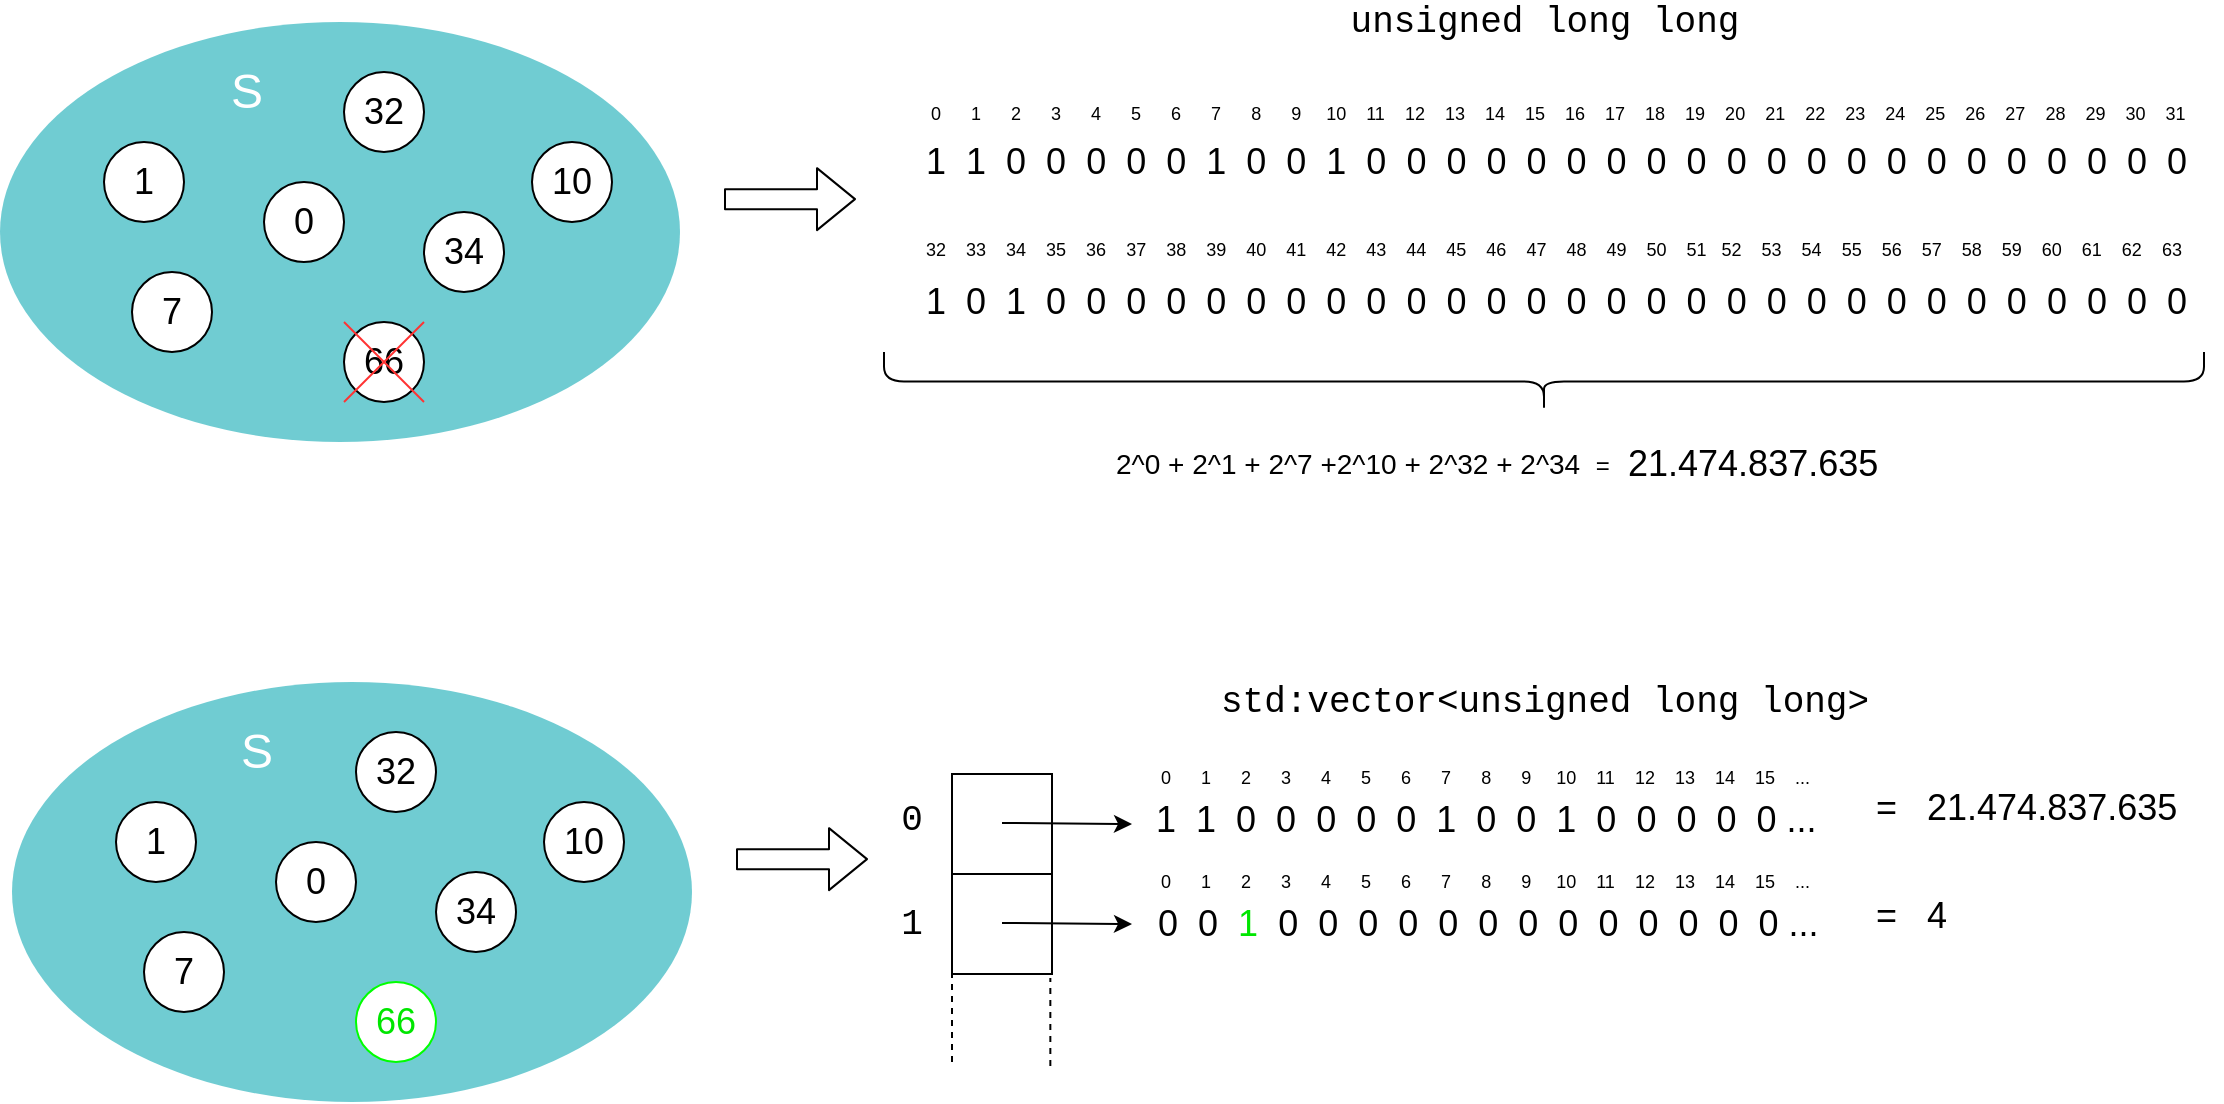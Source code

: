 <mxfile version="12.9.13" type="device"><diagram id="3228e29e-7158-1315-38df-8450db1d8a1d" name="Page-1"><mxGraphModel dx="1899" dy="1247" grid="1" gridSize="10" guides="1" tooltips="1" connect="1" arrows="1" fold="1" page="1" pageScale="1" pageWidth="1169" pageHeight="827" background="#ffffff" math="0" shadow="0"><root><mxCell id="0"/><mxCell id="1" parent="0"/><mxCell id="21532" value="" style="ellipse;fillColor=#12AAB5;opacity=60;strokeColor=none;html=1;fontColor=#FFFFFF;" parent="1" vertex="1"><mxGeometry x="14" y="50" width="340" height="210" as="geometry"/></mxCell><mxCell id="21534" value="S" style="text;fontSize=24;align=center;verticalAlign=middle;html=1;fontColor=#FFFFFF;" parent="1" vertex="1"><mxGeometry x="42" y="50" width="190" height="70" as="geometry"/></mxCell><mxCell id="YoEbji7SJJN7wVPEPP6z-21550" value="" style="shape=flexArrow;endArrow=classic;html=1;" parent="1" edge="1"><mxGeometry width="50" height="50" relative="1" as="geometry"><mxPoint x="376" y="138.57" as="sourcePoint"/><mxPoint x="442" y="138.57" as="targetPoint"/></mxGeometry></mxCell><mxCell id="YoEbji7SJJN7wVPEPP6z-21560" value="&lt;font style=&quot;font-size: 18px&quot;&gt;1&amp;nbsp; 1&lt;/font&gt;&lt;span style=&quot;font-size: 18px&quot;&gt;&amp;nbsp; 0&lt;/span&gt;&lt;span style=&quot;font-size: 18px&quot;&gt;&amp;nbsp; 0&lt;/span&gt;&lt;span style=&quot;font-size: 18px&quot;&gt;&amp;nbsp; 0&lt;/span&gt;&lt;span style=&quot;font-size: 18px&quot;&gt;&amp;nbsp; 0&lt;/span&gt;&lt;span style=&quot;font-size: 18px&quot;&gt;&amp;nbsp; 0&lt;/span&gt;&lt;span style=&quot;font-size: 18px&quot;&gt;&amp;nbsp; 1&lt;/span&gt;&lt;span style=&quot;font-size: 18px&quot;&gt;&amp;nbsp; 0&lt;/span&gt;&lt;span style=&quot;font-size: 18px&quot;&gt;&amp;nbsp; 0&lt;/span&gt;&lt;span style=&quot;font-size: 18px&quot;&gt;&amp;nbsp; 1&lt;/span&gt;&lt;span style=&quot;font-size: 18px&quot;&gt;&amp;nbsp; 0&lt;/span&gt;&lt;span style=&quot;font-size: 18px&quot;&gt;&amp;nbsp; 0&lt;/span&gt;&lt;span style=&quot;font-size: 18px&quot;&gt;&amp;nbsp; 0&lt;/span&gt;&lt;span style=&quot;font-size: 18px&quot;&gt;&amp;nbsp; 0&lt;/span&gt;&lt;span style=&quot;font-size: 18px&quot;&gt;&amp;nbsp; 0&lt;/span&gt;&lt;span style=&quot;font-size: 18px&quot;&gt;&amp;nbsp; 0&lt;/span&gt;&lt;span style=&quot;font-size: 18px&quot;&gt;&amp;nbsp; 0&lt;/span&gt;&lt;span style=&quot;font-size: 18px&quot;&gt;&amp;nbsp; 0&lt;/span&gt;&lt;span style=&quot;font-size: 18px&quot;&gt;&amp;nbsp; 0&lt;/span&gt;&lt;span style=&quot;font-size: 18px&quot;&gt;&amp;nbsp; 0&lt;/span&gt;&lt;span style=&quot;font-size: 18px&quot;&gt;&amp;nbsp; 0&lt;/span&gt;&lt;span style=&quot;font-size: 18px&quot;&gt;&amp;nbsp; 0&lt;/span&gt;&lt;span style=&quot;font-size: 18px&quot;&gt;&amp;nbsp; 0&lt;/span&gt;&lt;span style=&quot;font-size: 18px&quot;&gt;&amp;nbsp; 0&lt;/span&gt;&lt;span style=&quot;font-size: 18px&quot;&gt;&amp;nbsp; 0&lt;/span&gt;&lt;span style=&quot;font-size: 18px&quot;&gt;&amp;nbsp; 0&lt;/span&gt;&lt;span style=&quot;font-size: 18px&quot;&gt;&amp;nbsp; 0&lt;/span&gt;&lt;span style=&quot;font-size: 18px&quot;&gt;&amp;nbsp; 0&lt;/span&gt;&lt;span style=&quot;font-size: 18px&quot;&gt;&amp;nbsp; 0&lt;/span&gt;&lt;span style=&quot;font-size: 18px&quot;&gt;&amp;nbsp; 0&lt;/span&gt;&lt;span style=&quot;font-size: 18px&quot;&gt;&amp;nbsp; 0&lt;/span&gt;" style="text;html=1;strokeColor=none;fillColor=none;align=left;verticalAlign=middle;whiteSpace=wrap;rounded=0;fontSize=16;" parent="1" vertex="1"><mxGeometry x="475" y="110" width="635" height="20" as="geometry"/></mxCell><mxCell id="YoEbji7SJJN7wVPEPP6z-21563" value="&lt;font style=&quot;font-size: 9px&quot;&gt;&amp;nbsp;0&amp;nbsp; &amp;nbsp; &amp;nbsp; 1&amp;nbsp; &amp;nbsp; &amp;nbsp; 2&amp;nbsp; &amp;nbsp; &amp;nbsp; 3&amp;nbsp; &amp;nbsp; &amp;nbsp; 4&amp;nbsp; &amp;nbsp; &amp;nbsp; 5&amp;nbsp; &amp;nbsp; &amp;nbsp; 6&amp;nbsp; &amp;nbsp; &amp;nbsp; 7&amp;nbsp; &amp;nbsp; &amp;nbsp; 8&amp;nbsp; &amp;nbsp; &amp;nbsp; 9&amp;nbsp; &amp;nbsp; &amp;nbsp;10&amp;nbsp; &amp;nbsp; 11&amp;nbsp; &amp;nbsp; 12&amp;nbsp; &amp;nbsp; 13&amp;nbsp; &amp;nbsp; 14&amp;nbsp; &amp;nbsp; 15&amp;nbsp; &amp;nbsp; 16&lt;/font&gt;&lt;span style=&quot;font-size: 9px&quot;&gt;&amp;nbsp; &amp;nbsp; 17&lt;/span&gt;&lt;span style=&quot;font-size: 9px&quot;&gt;&amp;nbsp; &amp;nbsp; 18&amp;nbsp; &amp;nbsp; 19&amp;nbsp; &amp;nbsp; 20&lt;/span&gt;&lt;span style=&quot;font-size: 9px&quot;&gt;&amp;nbsp; &amp;nbsp; 21&lt;/span&gt;&lt;span style=&quot;font-size: 9px&quot;&gt;&amp;nbsp; &amp;nbsp; 22&lt;/span&gt;&lt;span style=&quot;font-size: 9px&quot;&gt;&amp;nbsp; &amp;nbsp; 23&lt;/span&gt;&lt;span style=&quot;font-size: 9px&quot;&gt;&amp;nbsp; &amp;nbsp; 24&lt;/span&gt;&lt;span style=&quot;font-size: 9px&quot;&gt;&amp;nbsp; &amp;nbsp; 25&lt;/span&gt;&lt;span style=&quot;font-size: 9px&quot;&gt;&amp;nbsp; &amp;nbsp; 26&lt;/span&gt;&lt;span style=&quot;font-size: 9px&quot;&gt;&amp;nbsp; &amp;nbsp; 27&lt;/span&gt;&lt;span style=&quot;font-size: 9px&quot;&gt;&amp;nbsp; &amp;nbsp; 28&lt;/span&gt;&lt;span style=&quot;font-size: 9px&quot;&gt;&amp;nbsp; &amp;nbsp; 29&lt;/span&gt;&lt;span style=&quot;font-size: 9px&quot;&gt;&amp;nbsp; &amp;nbsp; 30&lt;/span&gt;&lt;span style=&quot;font-size: 9px&quot;&gt;&amp;nbsp; &amp;nbsp; 31&lt;/span&gt;" style="text;html=1;strokeColor=none;fillColor=none;align=left;verticalAlign=middle;whiteSpace=wrap;rounded=0;" parent="1" vertex="1"><mxGeometry x="475" y="85" width="642" height="20" as="geometry"/></mxCell><mxCell id="DJ05_CDOO7-6j4-YWmin-21534" value="&lt;font style=&quot;font-size: 18px&quot;&gt;1&amp;nbsp; 0&lt;/font&gt;&lt;span style=&quot;font-size: 18px&quot;&gt;&amp;nbsp; 1&lt;/span&gt;&lt;span style=&quot;font-size: 18px&quot;&gt;&amp;nbsp; 0&lt;/span&gt;&lt;span style=&quot;font-size: 18px&quot;&gt;&amp;nbsp; 0&lt;/span&gt;&lt;span style=&quot;font-size: 18px&quot;&gt;&amp;nbsp; 0&lt;/span&gt;&lt;span style=&quot;font-size: 18px&quot;&gt;&amp;nbsp; 0&lt;/span&gt;&lt;span style=&quot;font-size: 18px&quot;&gt;&amp;nbsp; 0&lt;/span&gt;&lt;span style=&quot;font-size: 18px&quot;&gt;&amp;nbsp; 0&lt;/span&gt;&lt;span style=&quot;font-size: 18px&quot;&gt;&amp;nbsp; 0&lt;/span&gt;&lt;span style=&quot;font-size: 18px&quot;&gt;&amp;nbsp; 0&lt;/span&gt;&lt;span style=&quot;font-size: 18px&quot;&gt;&amp;nbsp; 0&lt;/span&gt;&lt;span style=&quot;font-size: 18px&quot;&gt;&amp;nbsp; 0&lt;/span&gt;&lt;span style=&quot;font-size: 18px&quot;&gt;&amp;nbsp; 0&lt;/span&gt;&lt;span style=&quot;font-size: 18px&quot;&gt;&amp;nbsp; 0&lt;/span&gt;&lt;span style=&quot;font-size: 18px&quot;&gt;&amp;nbsp; 0&lt;/span&gt;&lt;span style=&quot;font-size: 18px&quot;&gt;&amp;nbsp; 0&lt;/span&gt;&lt;span style=&quot;font-size: 18px&quot;&gt;&amp;nbsp; 0&lt;/span&gt;&lt;span style=&quot;font-size: 18px&quot;&gt;&amp;nbsp; 0&lt;/span&gt;&lt;span style=&quot;font-size: 18px&quot;&gt;&amp;nbsp; 0&lt;/span&gt;&lt;span style=&quot;font-size: 18px&quot;&gt;&amp;nbsp; 0&lt;/span&gt;&lt;span style=&quot;font-size: 18px&quot;&gt;&amp;nbsp; 0&lt;/span&gt;&lt;span style=&quot;font-size: 18px&quot;&gt;&amp;nbsp; 0&lt;/span&gt;&lt;span style=&quot;font-size: 18px&quot;&gt;&amp;nbsp; 0&lt;/span&gt;&lt;span style=&quot;font-size: 18px&quot;&gt;&amp;nbsp; 0&lt;/span&gt;&lt;span style=&quot;font-size: 18px&quot;&gt;&amp;nbsp; 0&lt;/span&gt;&lt;span style=&quot;font-size: 18px&quot;&gt;&amp;nbsp; 0&lt;/span&gt;&lt;span style=&quot;font-size: 18px&quot;&gt;&amp;nbsp; 0&lt;/span&gt;&lt;span style=&quot;font-size: 18px&quot;&gt;&amp;nbsp; 0&lt;/span&gt;&lt;span style=&quot;font-size: 18px&quot;&gt;&amp;nbsp; 0&lt;/span&gt;&lt;span style=&quot;font-size: 18px&quot;&gt;&amp;nbsp; 0&lt;/span&gt;&lt;span style=&quot;font-size: 18px&quot;&gt;&amp;nbsp; 0&lt;/span&gt;" style="text;html=1;strokeColor=none;fillColor=none;align=left;verticalAlign=middle;whiteSpace=wrap;rounded=0;fontSize=16;" vertex="1" parent="1"><mxGeometry x="475" y="180" width="645" height="20" as="geometry"/></mxCell><mxCell id="DJ05_CDOO7-6j4-YWmin-21535" value="&lt;font style=&quot;font-size: 9px&quot;&gt;32&amp;nbsp; &amp;nbsp; 33&amp;nbsp; &amp;nbsp; 34&amp;nbsp; &amp;nbsp; 35&amp;nbsp; &amp;nbsp; 36&amp;nbsp; &amp;nbsp; 37&amp;nbsp; &amp;nbsp; 38&amp;nbsp; &amp;nbsp; 39&amp;nbsp; &amp;nbsp; 40&amp;nbsp; &amp;nbsp; 41&amp;nbsp;&amp;nbsp; &amp;nbsp;42&amp;nbsp; &amp;nbsp; 43&amp;nbsp; &amp;nbsp; 44&amp;nbsp; &amp;nbsp; 45&amp;nbsp; &amp;nbsp; 46&amp;nbsp; &amp;nbsp; 47&amp;nbsp; &amp;nbsp; 48&lt;/font&gt;&lt;span style=&quot;font-size: 9px&quot;&gt;&amp;nbsp; &amp;nbsp; 49&amp;nbsp; &amp;nbsp; 50&lt;/span&gt;&lt;span style=&quot;font-size: 9px&quot;&gt;&amp;nbsp; &amp;nbsp; 51&amp;nbsp; &amp;nbsp;52&amp;nbsp; &amp;nbsp; 53&lt;/span&gt;&lt;span style=&quot;font-size: 9px&quot;&gt;&amp;nbsp; &amp;nbsp; 54&lt;/span&gt;&lt;span style=&quot;font-size: 9px&quot;&gt;&amp;nbsp; &amp;nbsp; 55&lt;/span&gt;&lt;span style=&quot;font-size: 9px&quot;&gt;&amp;nbsp; &amp;nbsp; 56&lt;/span&gt;&lt;span style=&quot;font-size: 9px&quot;&gt;&amp;nbsp; &amp;nbsp; 57&lt;/span&gt;&lt;span style=&quot;font-size: 9px&quot;&gt;&amp;nbsp; &amp;nbsp; 58&lt;/span&gt;&lt;span style=&quot;font-size: 9px&quot;&gt;&amp;nbsp; &amp;nbsp; 59&lt;/span&gt;&lt;span style=&quot;font-size: 9px&quot;&gt;&amp;nbsp; &amp;nbsp; 60&lt;/span&gt;&lt;span style=&quot;font-size: 9px&quot;&gt;&amp;nbsp; &amp;nbsp; 61&lt;/span&gt;&lt;span style=&quot;font-size: 9px&quot;&gt;&amp;nbsp; &amp;nbsp; 62&amp;nbsp;&lt;/span&gt;&lt;span style=&quot;font-size: 9px&quot;&gt;&amp;nbsp; &amp;nbsp;63&lt;/span&gt;&lt;span style=&quot;font-size: 9px&quot;&gt;&amp;nbsp;&lt;/span&gt;" style="text;html=1;strokeColor=none;fillColor=none;align=left;verticalAlign=middle;whiteSpace=wrap;rounded=0;" vertex="1" parent="1"><mxGeometry x="475" y="153" width="642" height="20" as="geometry"/></mxCell><mxCell id="DJ05_CDOO7-6j4-YWmin-21536" value="&lt;font style=&quot;font-size: 18px&quot;&gt;7&lt;/font&gt;" style="ellipse;whiteSpace=wrap;html=1;aspect=fixed;" vertex="1" parent="1"><mxGeometry x="80" y="175" width="40" height="40" as="geometry"/></mxCell><mxCell id="DJ05_CDOO7-6j4-YWmin-21538" value="&lt;font style=&quot;font-size: 18px&quot;&gt;1&lt;/font&gt;" style="ellipse;whiteSpace=wrap;html=1;aspect=fixed;" vertex="1" parent="1"><mxGeometry x="66" y="110" width="40" height="40" as="geometry"/></mxCell><mxCell id="DJ05_CDOO7-6j4-YWmin-21539" value="&lt;font style=&quot;font-size: 18px&quot;&gt;10&lt;/font&gt;" style="ellipse;whiteSpace=wrap;html=1;aspect=fixed;" vertex="1" parent="1"><mxGeometry x="280" y="110" width="40" height="40" as="geometry"/></mxCell><mxCell id="DJ05_CDOO7-6j4-YWmin-21540" value="&lt;font style=&quot;font-size: 18px&quot;&gt;34&lt;/font&gt;" style="ellipse;whiteSpace=wrap;html=1;aspect=fixed;" vertex="1" parent="1"><mxGeometry x="226" y="145" width="40" height="40" as="geometry"/></mxCell><mxCell id="DJ05_CDOO7-6j4-YWmin-21541" value="&lt;font style=&quot;font-size: 18px&quot;&gt;0&lt;/font&gt;" style="ellipse;whiteSpace=wrap;html=1;aspect=fixed;" vertex="1" parent="1"><mxGeometry x="146" y="130" width="40" height="40" as="geometry"/></mxCell><mxCell id="DJ05_CDOO7-6j4-YWmin-21542" value="&lt;font style=&quot;font-size: 18px&quot;&gt;32&lt;/font&gt;" style="ellipse;whiteSpace=wrap;html=1;aspect=fixed;" vertex="1" parent="1"><mxGeometry x="186" y="75" width="40" height="40" as="geometry"/></mxCell><mxCell id="DJ05_CDOO7-6j4-YWmin-21543" value="" style="shape=curlyBracket;whiteSpace=wrap;html=1;rounded=1;rotation=-90;size=0.509;" vertex="1" parent="1"><mxGeometry x="771" y="-100" width="30" height="660" as="geometry"/></mxCell><UserObject label="&lt;font style=&quot;font-size: 18px&quot;&gt;21.474.837.635&lt;/font&gt;" link="21.474.837.507" id="DJ05_CDOO7-6j4-YWmin-21544"><mxCell style="text;whiteSpace=wrap;html=1;" vertex="1" parent="1"><mxGeometry x="826" y="254" width="112.5" height="30" as="geometry"/></mxCell></UserObject><mxCell id="DJ05_CDOO7-6j4-YWmin-21545" value="&lt;font style=&quot;font-family: &amp;#34;helvetica&amp;#34; ; font-style: normal ; font-weight: 400 ; letter-spacing: normal ; text-align: left ; text-indent: 0px ; text-transform: none ; word-spacing: 0px ; font-size: 14px&quot;&gt;2^0 + 2^1 + 2^7 +2^10 + 2^32 + 2^34&lt;/font&gt;&lt;font style=&quot;font-family: &amp;#34;helvetica&amp;#34; ; font-style: normal ; font-weight: 400 ; letter-spacing: normal ; text-align: left ; text-indent: 0px ; text-transform: none ; word-spacing: 0px ; font-size: 14px&quot;&gt;&lt;span&gt;&amp;nbsp; &lt;/span&gt;&lt;/font&gt;&lt;font style=&quot;font-family: &amp;#34;helvetica&amp;#34; ; font-size: 12px ; font-style: normal ; font-weight: 400 ; letter-spacing: normal ; text-align: left ; text-indent: 0px ; text-transform: none ; word-spacing: 0px&quot;&gt;=&lt;/font&gt;" style="text;whiteSpace=wrap;html=1;fontSize=16;" vertex="1" parent="1"><mxGeometry x="570" y="254" width="256" height="30" as="geometry"/></mxCell><mxCell id="DJ05_CDOO7-6j4-YWmin-21546" value="&lt;font face=&quot;Courier New&quot; style=&quot;font-size: 18px&quot;&gt;unsigned long long&lt;/font&gt;" style="text;html=1;strokeColor=none;fillColor=none;align=center;verticalAlign=middle;whiteSpace=wrap;rounded=0;" vertex="1" parent="1"><mxGeometry x="682.75" y="40" width="206.5" height="20" as="geometry"/></mxCell><mxCell id="DJ05_CDOO7-6j4-YWmin-21547" value="&lt;font style=&quot;font-size: 18px&quot;&gt;66&lt;/font&gt;" style="ellipse;whiteSpace=wrap;html=1;aspect=fixed;" vertex="1" parent="1"><mxGeometry x="186" y="200" width="40" height="40" as="geometry"/></mxCell><mxCell id="DJ05_CDOO7-6j4-YWmin-21549" value="" style="endArrow=none;html=1;fillColor=#FF3333;strokeColor=#FF3333;" edge="1" parent="1"><mxGeometry width="50" height="50" relative="1" as="geometry"><mxPoint x="186" y="240" as="sourcePoint"/><mxPoint x="226" y="200" as="targetPoint"/></mxGeometry></mxCell><mxCell id="DJ05_CDOO7-6j4-YWmin-21551" value="" style="endArrow=none;html=1;strokeColor=#FF3333;" edge="1" parent="1"><mxGeometry width="50" height="50" relative="1" as="geometry"><mxPoint x="226" y="240" as="sourcePoint"/><mxPoint x="186" y="200" as="targetPoint"/></mxGeometry></mxCell><mxCell id="DJ05_CDOO7-6j4-YWmin-21552" value="" style="ellipse;fillColor=#12AAB5;opacity=60;strokeColor=none;html=1;fontColor=#FFFFFF;" vertex="1" parent="1"><mxGeometry x="20" y="380" width="340" height="210" as="geometry"/></mxCell><mxCell id="DJ05_CDOO7-6j4-YWmin-21553" value="S" style="text;fontSize=24;align=center;verticalAlign=middle;html=1;fontColor=#FFFFFF;" vertex="1" parent="1"><mxGeometry x="47" y="380" width="190" height="70" as="geometry"/></mxCell><mxCell id="DJ05_CDOO7-6j4-YWmin-21554" value="" style="shape=flexArrow;endArrow=classic;html=1;" edge="1" parent="1"><mxGeometry width="50" height="50" relative="1" as="geometry"><mxPoint x="382" y="468.57" as="sourcePoint"/><mxPoint x="448" y="468.57" as="targetPoint"/></mxGeometry></mxCell><mxCell id="DJ05_CDOO7-6j4-YWmin-21557" value="&lt;font style=&quot;font-size: 18px&quot;&gt;7&lt;/font&gt;" style="ellipse;whiteSpace=wrap;html=1;aspect=fixed;" vertex="1" parent="1"><mxGeometry x="86" y="505" width="40" height="40" as="geometry"/></mxCell><mxCell id="DJ05_CDOO7-6j4-YWmin-21558" value="&lt;font style=&quot;font-size: 18px&quot;&gt;1&lt;/font&gt;" style="ellipse;whiteSpace=wrap;html=1;aspect=fixed;" vertex="1" parent="1"><mxGeometry x="72" y="440" width="40" height="40" as="geometry"/></mxCell><mxCell id="DJ05_CDOO7-6j4-YWmin-21559" value="&lt;font style=&quot;font-size: 18px&quot;&gt;10&lt;/font&gt;" style="ellipse;whiteSpace=wrap;html=1;aspect=fixed;" vertex="1" parent="1"><mxGeometry x="286" y="440" width="40" height="40" as="geometry"/></mxCell><mxCell id="DJ05_CDOO7-6j4-YWmin-21560" value="&lt;font style=&quot;font-size: 18px&quot;&gt;34&lt;/font&gt;" style="ellipse;whiteSpace=wrap;html=1;aspect=fixed;" vertex="1" parent="1"><mxGeometry x="232" y="475" width="40" height="40" as="geometry"/></mxCell><mxCell id="DJ05_CDOO7-6j4-YWmin-21561" value="&lt;font style=&quot;font-size: 18px&quot;&gt;0&lt;/font&gt;" style="ellipse;whiteSpace=wrap;html=1;aspect=fixed;" vertex="1" parent="1"><mxGeometry x="152" y="460" width="40" height="40" as="geometry"/></mxCell><mxCell id="DJ05_CDOO7-6j4-YWmin-21562" value="&lt;font style=&quot;font-size: 18px&quot;&gt;32&lt;/font&gt;" style="ellipse;whiteSpace=wrap;html=1;aspect=fixed;" vertex="1" parent="1"><mxGeometry x="192" y="405" width="40" height="40" as="geometry"/></mxCell><mxCell id="DJ05_CDOO7-6j4-YWmin-21567" value="&lt;font style=&quot;font-size: 18px&quot; color=&quot;#00e600&quot;&gt;66&lt;/font&gt;" style="ellipse;whiteSpace=wrap;html=1;aspect=fixed;strokeColor=#00FF00;" vertex="1" parent="1"><mxGeometry x="192" y="530" width="40" height="40" as="geometry"/></mxCell><mxCell id="DJ05_CDOO7-6j4-YWmin-21570" value="&lt;font style=&quot;font-size: 18px&quot;&gt;1&amp;nbsp; 1&lt;/font&gt;&lt;span style=&quot;font-size: 18px&quot;&gt;&amp;nbsp; 0&lt;/span&gt;&lt;span style=&quot;font-size: 18px&quot;&gt;&amp;nbsp; 0&lt;/span&gt;&lt;span style=&quot;font-size: 18px&quot;&gt;&amp;nbsp; 0&lt;/span&gt;&lt;span style=&quot;font-size: 18px&quot;&gt;&amp;nbsp; 0&lt;/span&gt;&lt;span style=&quot;font-size: 18px&quot;&gt;&amp;nbsp; 0&lt;/span&gt;&lt;span style=&quot;font-size: 18px&quot;&gt;&amp;nbsp; 1&lt;/span&gt;&lt;span style=&quot;font-size: 18px&quot;&gt;&amp;nbsp; 0&lt;/span&gt;&lt;span style=&quot;font-size: 18px&quot;&gt;&amp;nbsp; 0&lt;/span&gt;&lt;span style=&quot;font-size: 18px&quot;&gt;&amp;nbsp; 1&lt;/span&gt;&lt;span style=&quot;font-size: 18px&quot;&gt;&amp;nbsp; 0&lt;/span&gt;&lt;span style=&quot;font-size: 18px&quot;&gt;&amp;nbsp; 0&lt;/span&gt;&lt;span style=&quot;font-size: 18px&quot;&gt;&amp;nbsp; 0&lt;/span&gt;&lt;span style=&quot;font-size: 18px&quot;&gt;&amp;nbsp; 0&lt;/span&gt;&lt;span style=&quot;font-size: 18px&quot;&gt;&amp;nbsp; 0&amp;nbsp;&lt;/span&gt;&lt;span style=&quot;font-size: 18px&quot;&gt;...&lt;/span&gt;" style="text;html=1;strokeColor=none;fillColor=none;align=left;verticalAlign=middle;whiteSpace=wrap;rounded=0;fontSize=16;" vertex="1" parent="1"><mxGeometry x="590" y="439" width="535" height="20" as="geometry"/></mxCell><mxCell id="DJ05_CDOO7-6j4-YWmin-21571" value="&lt;font style=&quot;font-size: 9px&quot;&gt;&amp;nbsp;0&amp;nbsp; &amp;nbsp; &amp;nbsp; 1&amp;nbsp; &amp;nbsp; &amp;nbsp; 2&amp;nbsp; &amp;nbsp; &amp;nbsp; 3&amp;nbsp; &amp;nbsp; &amp;nbsp; 4&amp;nbsp; &amp;nbsp; &amp;nbsp; 5&amp;nbsp; &amp;nbsp; &amp;nbsp; 6&amp;nbsp; &amp;nbsp; &amp;nbsp; 7&amp;nbsp; &amp;nbsp; &amp;nbsp; 8&amp;nbsp; &amp;nbsp; &amp;nbsp; 9&amp;nbsp; &amp;nbsp; &amp;nbsp;10&amp;nbsp; &amp;nbsp; 11&amp;nbsp; &amp;nbsp; 12&amp;nbsp; &amp;nbsp; 13&amp;nbsp; &amp;nbsp; 14&amp;nbsp; &amp;nbsp; 15&lt;/font&gt;&lt;span style=&quot;font-size: 9px&quot;&gt;&amp;nbsp; &amp;nbsp; ...&lt;/span&gt;" style="text;html=1;strokeColor=none;fillColor=none;align=left;verticalAlign=middle;whiteSpace=wrap;rounded=0;" vertex="1" parent="1"><mxGeometry x="590" y="417" width="535" height="20" as="geometry"/></mxCell><mxCell id="DJ05_CDOO7-6j4-YWmin-21580" value="&lt;font style=&quot;font-size: 18px&quot;&gt;0&amp;nbsp; 0&lt;/font&gt;&lt;span style=&quot;font-size: 18px&quot;&gt;&amp;nbsp; &lt;font color=&quot;#00e600&quot;&gt;1&lt;/font&gt;&lt;/span&gt;&lt;span style=&quot;font-size: 18px&quot;&gt;&amp;nbsp; 0&lt;/span&gt;&lt;span style=&quot;font-size: 18px&quot;&gt;&amp;nbsp; 0&lt;/span&gt;&lt;span style=&quot;font-size: 18px&quot;&gt;&amp;nbsp; 0&lt;/span&gt;&lt;span style=&quot;font-size: 18px&quot;&gt;&amp;nbsp; 0&lt;/span&gt;&lt;span style=&quot;font-size: 18px&quot;&gt;&amp;nbsp; 0&lt;/span&gt;&lt;span style=&quot;font-size: 18px&quot;&gt;&amp;nbsp; 0&lt;/span&gt;&lt;span style=&quot;font-size: 18px&quot;&gt;&amp;nbsp; 0&lt;/span&gt;&lt;span style=&quot;font-size: 18px&quot;&gt;&amp;nbsp; 0&lt;/span&gt;&lt;span style=&quot;font-size: 18px&quot;&gt;&amp;nbsp; 0&lt;/span&gt;&lt;span style=&quot;font-size: 18px&quot;&gt;&amp;nbsp; 0&lt;/span&gt;&lt;span style=&quot;font-size: 18px&quot;&gt;&amp;nbsp; 0&lt;/span&gt;&lt;span style=&quot;font-size: 18px&quot;&gt;&amp;nbsp; 0&lt;/span&gt;&lt;span style=&quot;font-size: 18px&quot;&gt;&amp;nbsp; 0&lt;/span&gt;&lt;span style=&quot;font-size: 18px&quot;&gt;&amp;nbsp;&lt;/span&gt;&lt;span style=&quot;font-size: 18px&quot;&gt;...&lt;/span&gt;" style="text;html=1;strokeColor=none;fillColor=none;align=left;verticalAlign=middle;whiteSpace=wrap;rounded=0;fontSize=16;" vertex="1" parent="1"><mxGeometry x="591" y="491" width="534" height="20" as="geometry"/></mxCell><mxCell id="DJ05_CDOO7-6j4-YWmin-21583" value="" style="whiteSpace=wrap;html=1;aspect=fixed;" vertex="1" parent="1"><mxGeometry x="490" y="476" width="50" height="50" as="geometry"/></mxCell><mxCell id="DJ05_CDOO7-6j4-YWmin-21584" value="" style="whiteSpace=wrap;html=1;aspect=fixed;" vertex="1" parent="1"><mxGeometry x="490" y="426" width="50" height="50" as="geometry"/></mxCell><mxCell id="DJ05_CDOO7-6j4-YWmin-21586" value="&lt;font face=&quot;Courier New&quot; style=&quot;font-size: 18px&quot;&gt;std:vector&amp;lt;unsigned long long&amp;gt;&lt;/font&gt;" style="text;html=1;strokeColor=none;fillColor=none;align=center;verticalAlign=middle;whiteSpace=wrap;rounded=0;" vertex="1" parent="1"><mxGeometry x="607.75" y="380" width="356.5" height="20" as="geometry"/></mxCell><mxCell id="DJ05_CDOO7-6j4-YWmin-21587" value="" style="endArrow=classic;html=1;strokeColor=#000000;fillColor=#FF3333;" edge="1" parent="1"><mxGeometry width="50" height="50" relative="1" as="geometry"><mxPoint x="515" y="450.5" as="sourcePoint"/><mxPoint x="580" y="451" as="targetPoint"/></mxGeometry></mxCell><mxCell id="DJ05_CDOO7-6j4-YWmin-21588" value="" style="endArrow=classic;html=1;strokeColor=#000000;fillColor=#FF3333;" edge="1" parent="1"><mxGeometry width="50" height="50" relative="1" as="geometry"><mxPoint x="515" y="500.5" as="sourcePoint"/><mxPoint x="580" y="501" as="targetPoint"/></mxGeometry></mxCell><mxCell id="DJ05_CDOO7-6j4-YWmin-21589" value="&lt;font style=&quot;font-size: 9px&quot;&gt;&amp;nbsp;0&amp;nbsp; &amp;nbsp; &amp;nbsp; 1&amp;nbsp; &amp;nbsp; &amp;nbsp; 2&amp;nbsp; &amp;nbsp; &amp;nbsp; 3&amp;nbsp; &amp;nbsp; &amp;nbsp; 4&amp;nbsp; &amp;nbsp; &amp;nbsp; 5&amp;nbsp; &amp;nbsp; &amp;nbsp; 6&amp;nbsp; &amp;nbsp; &amp;nbsp; 7&amp;nbsp; &amp;nbsp; &amp;nbsp; 8&amp;nbsp; &amp;nbsp; &amp;nbsp; 9&amp;nbsp; &amp;nbsp; &amp;nbsp;10&amp;nbsp; &amp;nbsp; 11&amp;nbsp; &amp;nbsp; 12&amp;nbsp; &amp;nbsp; 13&amp;nbsp; &amp;nbsp; 14&amp;nbsp; &amp;nbsp; 15 &lt;/font&gt;&lt;span style=&quot;font-size: 9px&quot;&gt;&amp;nbsp; &amp;nbsp;...&lt;/span&gt;" style="text;html=1;strokeColor=none;fillColor=none;align=left;verticalAlign=middle;whiteSpace=wrap;rounded=0;" vertex="1" parent="1"><mxGeometry x="590" y="469" width="535" height="20" as="geometry"/></mxCell><mxCell id="DJ05_CDOO7-6j4-YWmin-21593" value="" style="endArrow=none;dashed=1;html=1;strokeColor=#000000;fillColor=#FF3333;entryX=0;entryY=1;entryDx=0;entryDy=0;" edge="1" parent="1" target="DJ05_CDOO7-6j4-YWmin-21583"><mxGeometry width="50" height="50" relative="1" as="geometry"><mxPoint x="490" y="570" as="sourcePoint"/><mxPoint x="540" y="580" as="targetPoint"/></mxGeometry></mxCell><mxCell id="DJ05_CDOO7-6j4-YWmin-21594" value="" style="endArrow=none;dashed=1;html=1;strokeColor=#000000;fillColor=#FF3333;entryX=0;entryY=1;entryDx=0;entryDy=0;" edge="1" parent="1"><mxGeometry width="50" height="50" relative="1" as="geometry"><mxPoint x="539.17" y="572" as="sourcePoint"/><mxPoint x="539.17" y="528" as="targetPoint"/></mxGeometry></mxCell><mxCell id="DJ05_CDOO7-6j4-YWmin-21595" value="&lt;font&gt;&lt;font face=&quot;Courier New&quot; style=&quot;font-size: 18px&quot;&gt;0&lt;/font&gt;&lt;/font&gt;" style="text;html=1;strokeColor=none;fillColor=none;align=center;verticalAlign=middle;whiteSpace=wrap;rounded=0;" vertex="1" parent="1"><mxGeometry x="450" y="439" width="40" height="20" as="geometry"/></mxCell><mxCell id="DJ05_CDOO7-6j4-YWmin-21596" value="&lt;font face=&quot;Courier New&quot; style=&quot;font-size: 18px&quot;&gt;1&lt;/font&gt;" style="text;html=1;strokeColor=none;fillColor=none;align=center;verticalAlign=middle;whiteSpace=wrap;rounded=0;" vertex="1" parent="1"><mxGeometry x="450" y="491" width="40" height="20" as="geometry"/></mxCell><UserObject label="&lt;font style=&quot;font-size: 18px&quot;&gt;=&amp;nbsp; &amp;nbsp;21.474.837.635&lt;/font&gt;" link="21.474.837.507" id="DJ05_CDOO7-6j4-YWmin-21597"><mxCell style="text;whiteSpace=wrap;html=1;" vertex="1" parent="1"><mxGeometry x="950" y="426" width="170" height="30" as="geometry"/></mxCell></UserObject><UserObject label="&lt;font style=&quot;font-size: 18px&quot;&gt;=&amp;nbsp; &amp;nbsp;4&lt;/font&gt;" link="21.474.837.507" id="DJ05_CDOO7-6j4-YWmin-21598"><mxCell style="text;whiteSpace=wrap;html=1;" vertex="1" parent="1"><mxGeometry x="950" y="480" width="150" height="30" as="geometry"/></mxCell></UserObject></root></mxGraphModel></diagram></mxfile>